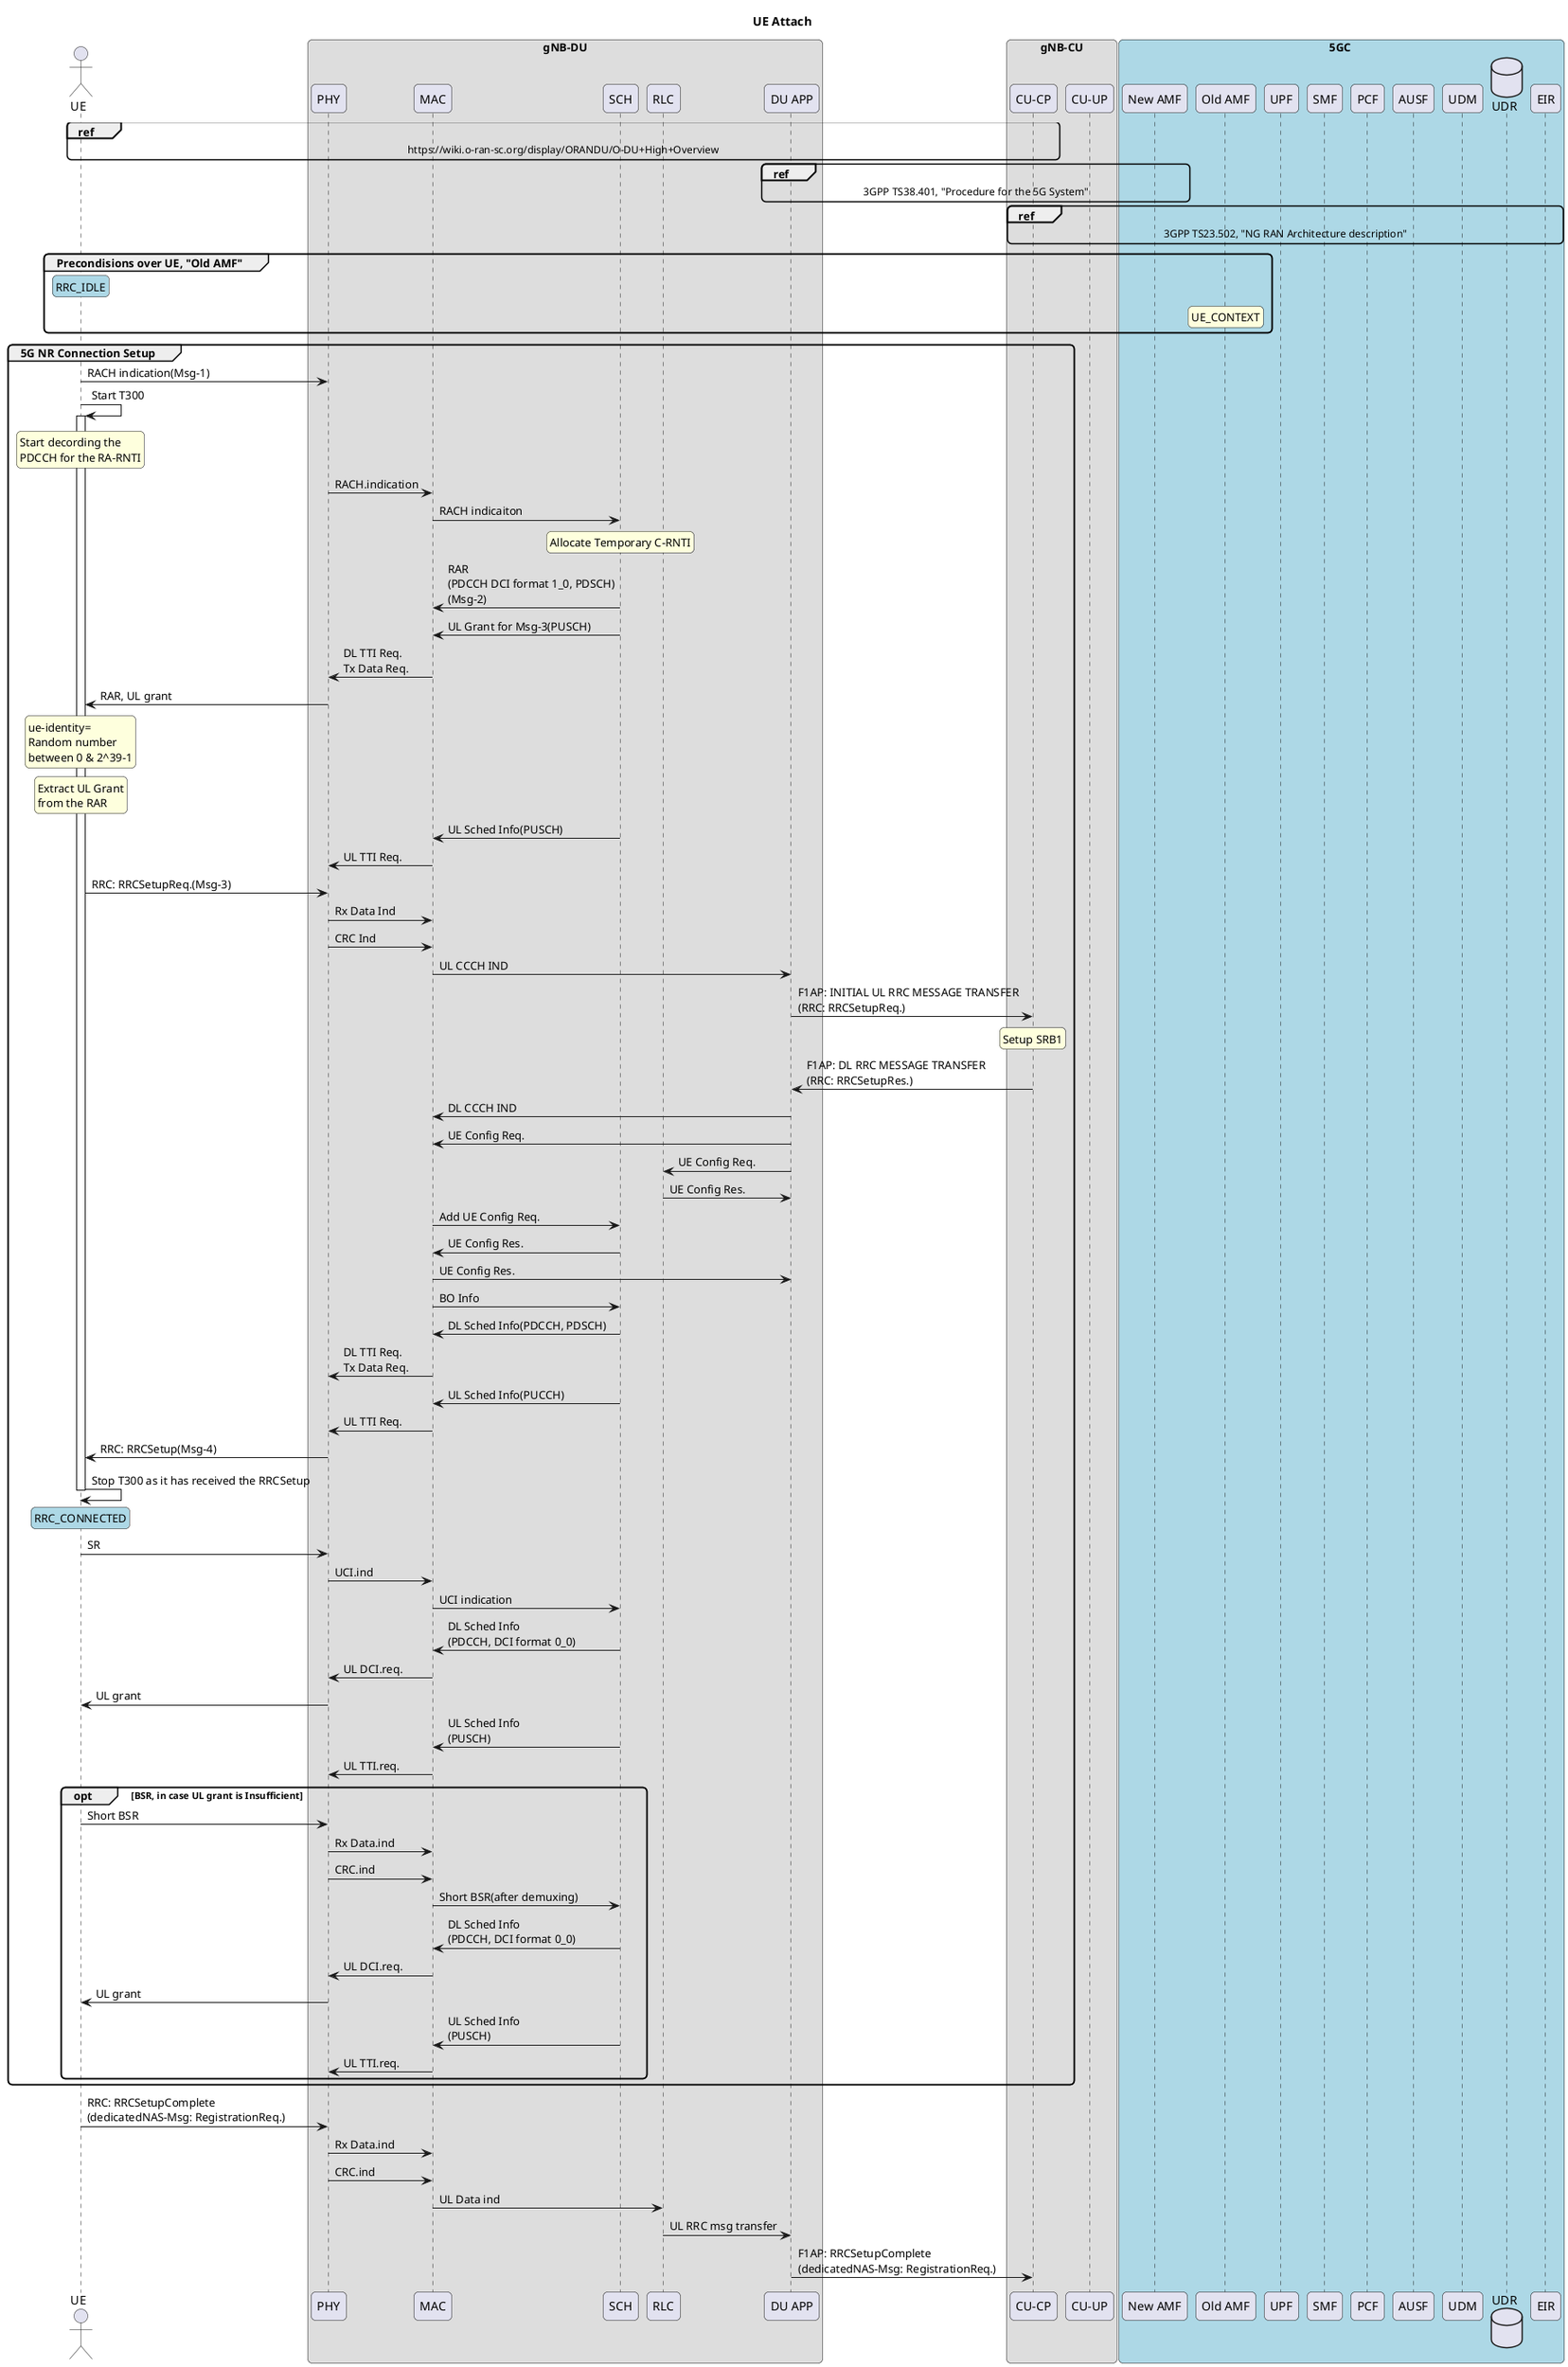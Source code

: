 @startuml "UE Attach"
skinparam RoundCorner 10

title
    UE Attach
end title

'=============================
'===== Network Functions =====
'=============================
database UDR
actor UE

box gNB-DU High
    participant MAC
    participant SCH
    participant RLC
    participant "DU APP"
endbox

box gNB-DU
    participant PHY
    participant MAC
    participant SCH
    participant RLC
    participant "DU APP"
endbox

box gNB-CU
    participant "CU-CP"
    participant "CU-UP"
endbox

box 5GC #lightblue
    participant "New AMF"
    participant "Old AMF"
    participant UPF
    participant SMF
    participant PCF
    participant AUSF
    participant UDM
    participant UDR
    participant EIR
endbox

'=====================
'===== Reference =====
'=====================
ref over UE, "CU-CP": https://wiki.o-ran-sc.org/display/ORANDU/O-DU+High+Overview
ref over "DU APP", "New AMF": 3GPP TS38.401, "Procedure for the 5G System"
ref over "CU-CP", EIR: 3GPP TS23.502, "NG RAN Architecture description"

'=========================
'===== Preconditions =====
'=========================
group Precondisions over UE, "Old AMF"
    rnote over UE #LightBlue
        RRC_IDLE
    endrnote

    rnote over "Old AMF"
        UE_CONTEXT
    endrnote
end

'=====================
'===== UE Attach =====
'=====================

group 5G NR Connection Setup
    UE->PHY: RACH indication(Msg-1)
    UE->UE++: Start T300
    rnote over UE
        Start decording the 
        PDCCH for the RA-RNTI
    endrnote
    PHY->MAC: RACH.indication
    MAC->SCH: RACH indicaiton
    rnote over SCH
        Allocate Temporary C-RNTI
    endrnote
    SCH->MAC: RAR\n(PDCCH DCI format 1_0, PDSCH)\n(Msg-2)
    SCH->MAC: UL Grant for Msg-3(PUSCH)
    MAC->PHY: DL TTI Req.\nTx Data Req.
    PHY->UE: RAR, UL grant

    rnote over UE
        ue-identity=
        Random number
        between 0 & 2^39-1
    endrnote
    rnote over UE
        Extract UL Grant
        from the RAR
    endrnote

    SCH->MAC: UL Sched Info(PUSCH)
    MAC->PHY: UL TTI Req.

    UE->PHY: RRC: RRCSetupReq.(Msg-3)
    PHY->MAC: Rx Data Ind
    PHY->MAC: CRC Ind
    MAC->"DU APP": UL CCCH IND
    "DU APP"->"CU-CP": F1AP: INITIAL UL RRC MESSAGE TRANSFER\n(RRC: RRCSetupReq.)
    rnote over "CU-CP"
        Setup SRB1
    endrnote
    "CU-CP"->"DU APP": F1AP: DL RRC MESSAGE TRANSFER\n(RRC: RRCSetupRes.)
    "DU APP"->MAC: DL CCCH IND
    "DU APP"->MAC: UE Config Req.
    "DU APP"->RLC: UE Config Req.
    RLC->"DU APP": UE Config Res.
    MAC->SCH: Add UE Config Req.
    SCH->MAC: UE Config Res.
    MAC->"DU APP": UE Config Res.
    MAC->SCH: BO Info
    SCH->MAC: DL Sched Info(PDCCH, PDSCH)
    MAC->PHY: DL TTI Req.\nTx Data Req.
    SCH->MAC: UL Sched Info(PUCCH)
    MAC->PHY: UL TTI Req.
    PHY->UE: RRC: RRCSetup(Msg-4)
    UE->UE--: Stop T300 as it has received the RRCSetup
    rnote over UE #LightBlue
        RRC_CONNECTED
    endrnote

    UE->PHY: SR
    PHY->MAC: UCI.ind
    MAC->SCH: UCI indication
    SCH->MAC: DL Sched Info\n(PDCCH, DCI format 0_0)
    MAC->PHY: UL DCI.req.
    PHY->UE: UL grant
    SCH->MAC: UL Sched Info\n(PUSCH)
    MAC->PHY: UL TTI.req.

    opt BSR, in case UL grant is Insufficient
        UE->PHY: Short BSR
        PHY->MAC: Rx Data.ind
        PHY->MAC: CRC.ind
        MAC->SCH: Short BSR(after demuxing)
        SCH->MAC: DL Sched Info\n(PDCCH, DCI format 0_0)
        MAC->PHY: UL DCI.req.
        PHY->UE: UL grant
        SCH->MAC: UL Sched Info\n(PUSCH)
        MAC->PHY: UL TTI.req.
    end
end

    'RRCSetupComplete
    UE->PHY: RRC: RRCSetupComplete\n(dedicatedNAS-Msg: RegistrationReq.)
    PHY->MAC: Rx Data.ind
    PHY->MAC: CRC.ind
    MAC->RLC: UL Data ind
    RLC->"DU APP": UL RRC msg transfer
    "DU APP"->"CU-CP": F1AP: RRCSetupComplete\n(dedicatedNAS-Msg: RegistrationReq.)

    'AMF selection



@enduml